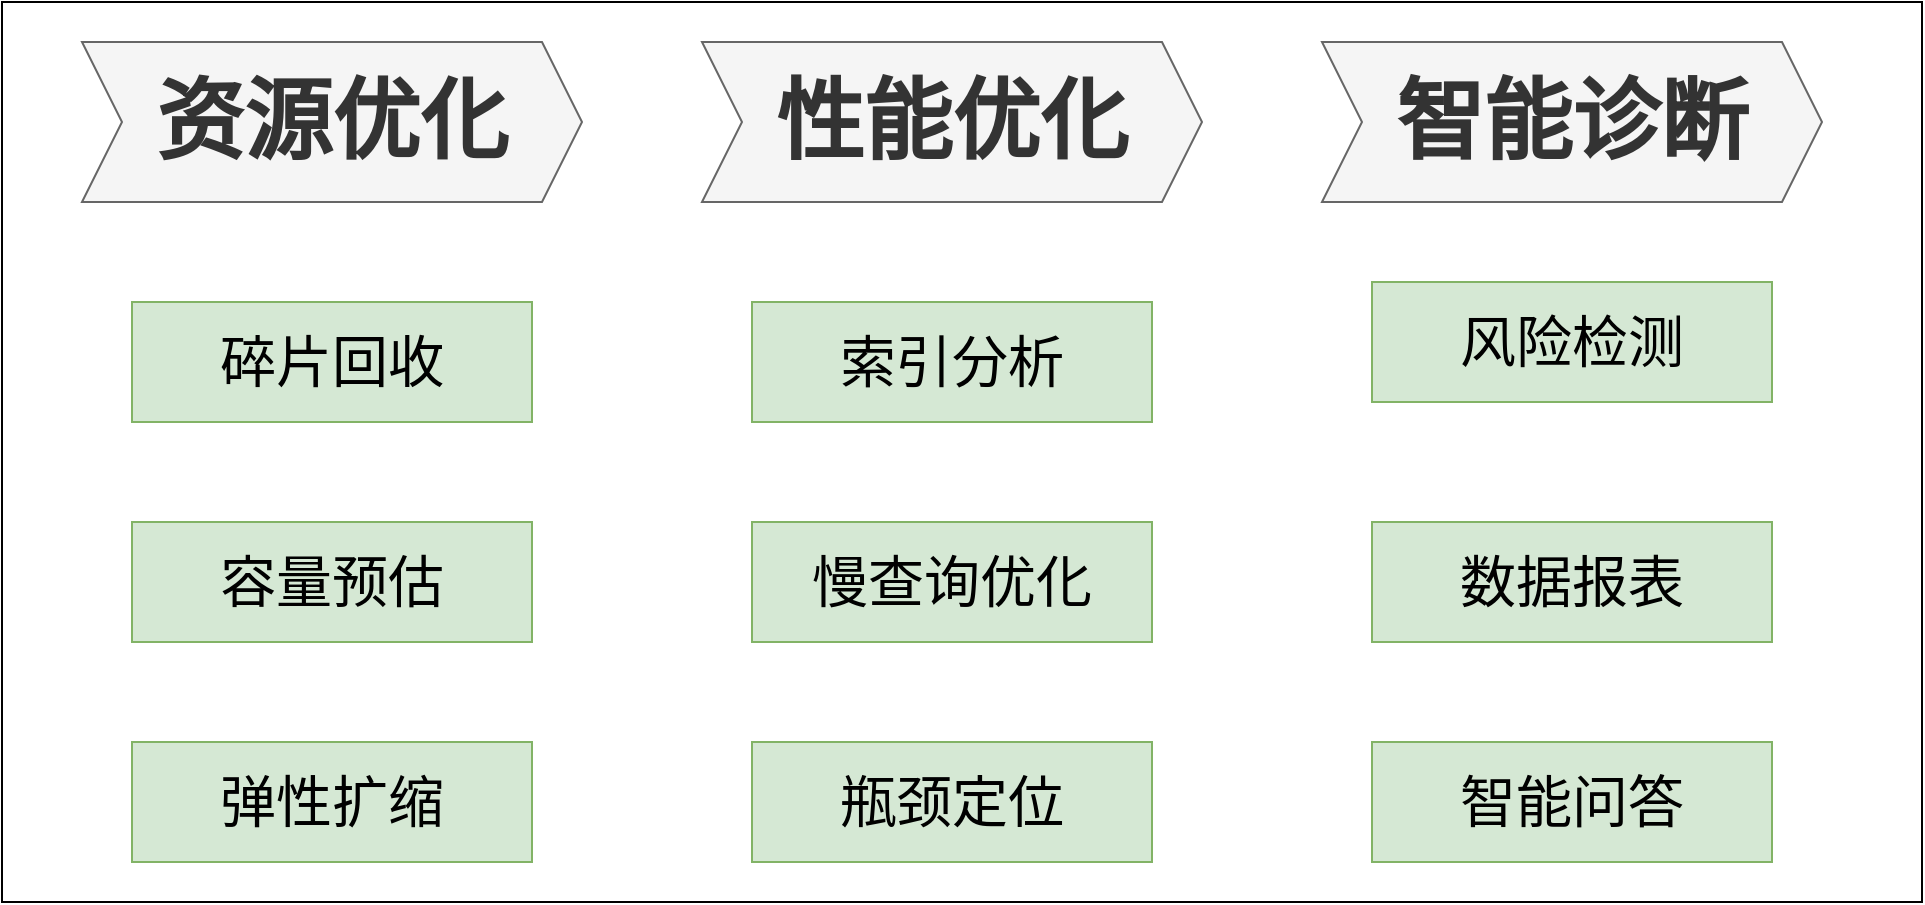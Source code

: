 <mxfile version="21.1.0" type="github">
  <diagram name="第 1 页" id="8YauCh3d26BCPGvYdzdt">
    <mxGraphModel dx="2074" dy="1105" grid="1" gridSize="10" guides="1" tooltips="1" connect="1" arrows="1" fold="1" page="1" pageScale="1" pageWidth="1169" pageHeight="827" math="0" shadow="0">
      <root>
        <mxCell id="0" />
        <mxCell id="1" parent="0" />
        <mxCell id="plDpAMRoQ-jmALGJyyTN-14" value="" style="rounded=0;whiteSpace=wrap;html=1;" vertex="1" parent="1">
          <mxGeometry x="50" y="20" width="960" height="450" as="geometry" />
        </mxCell>
        <mxCell id="plDpAMRoQ-jmALGJyyTN-2" value="&lt;b style=&quot;border-color: var(--border-color);&quot;&gt;&lt;font style=&quot;border-color: var(--border-color); font-size: 44px;&quot;&gt;资源优化&lt;/font&gt;&lt;/b&gt;" style="shape=step;perimeter=stepPerimeter;whiteSpace=wrap;html=1;fixedSize=1;fillColor=#f5f5f5;fontColor=#333333;strokeColor=#666666;" vertex="1" parent="1">
          <mxGeometry x="90" y="40" width="250" height="80" as="geometry" />
        </mxCell>
        <mxCell id="plDpAMRoQ-jmALGJyyTN-3" value="&lt;b style=&quot;border-color: var(--border-color);&quot;&gt;&lt;font style=&quot;border-color: var(--border-color); font-size: 44px;&quot;&gt;性能优化&lt;/font&gt;&lt;/b&gt;" style="shape=step;perimeter=stepPerimeter;whiteSpace=wrap;html=1;fixedSize=1;fillColor=#f5f5f5;fontColor=#333333;strokeColor=#666666;" vertex="1" parent="1">
          <mxGeometry x="400" y="40" width="250" height="80" as="geometry" />
        </mxCell>
        <mxCell id="plDpAMRoQ-jmALGJyyTN-4" value="&lt;span style=&quot;font-size: 44px;&quot;&gt;&lt;b&gt;智能诊断&lt;/b&gt;&lt;/span&gt;" style="shape=step;perimeter=stepPerimeter;whiteSpace=wrap;html=1;fixedSize=1;fillColor=#f5f5f5;fontColor=#333333;strokeColor=#666666;" vertex="1" parent="1">
          <mxGeometry x="710" y="40" width="250" height="80" as="geometry" />
        </mxCell>
        <mxCell id="plDpAMRoQ-jmALGJyyTN-5" value="&lt;span style=&quot;font-size: 28px;&quot;&gt;风险检测&lt;/span&gt;" style="rounded=0;whiteSpace=wrap;html=1;fillColor=#d5e8d4;strokeColor=#82b366;" vertex="1" parent="1">
          <mxGeometry x="735" y="160" width="200" height="60" as="geometry" />
        </mxCell>
        <mxCell id="plDpAMRoQ-jmALGJyyTN-6" value="&lt;span style=&quot;font-size: 28px;&quot;&gt;数据报表&lt;/span&gt;" style="rounded=0;whiteSpace=wrap;html=1;fillColor=#d5e8d4;strokeColor=#82b366;" vertex="1" parent="1">
          <mxGeometry x="735" y="280" width="200" height="60" as="geometry" />
        </mxCell>
        <mxCell id="plDpAMRoQ-jmALGJyyTN-7" value="&lt;span style=&quot;font-size: 28px;&quot;&gt;碎片回收&lt;/span&gt;" style="rounded=0;whiteSpace=wrap;html=1;fillColor=#d5e8d4;strokeColor=#82b366;" vertex="1" parent="1">
          <mxGeometry x="115" y="170" width="200" height="60" as="geometry" />
        </mxCell>
        <mxCell id="plDpAMRoQ-jmALGJyyTN-8" value="&lt;span style=&quot;font-size: 28px;&quot;&gt;容量预估&lt;/span&gt;" style="rounded=0;whiteSpace=wrap;html=1;fillColor=#d5e8d4;strokeColor=#82b366;" vertex="1" parent="1">
          <mxGeometry x="115" y="280" width="200" height="60" as="geometry" />
        </mxCell>
        <mxCell id="plDpAMRoQ-jmALGJyyTN-9" value="&lt;span style=&quot;font-size: 28px;&quot;&gt;索引分析&lt;/span&gt;" style="rounded=0;whiteSpace=wrap;html=1;fillColor=#d5e8d4;strokeColor=#82b366;" vertex="1" parent="1">
          <mxGeometry x="425" y="170" width="200" height="60" as="geometry" />
        </mxCell>
        <mxCell id="plDpAMRoQ-jmALGJyyTN-10" value="&lt;span style=&quot;font-size: 28px;&quot;&gt;慢查询优化&lt;/span&gt;" style="rounded=0;whiteSpace=wrap;html=1;fillColor=#d5e8d4;strokeColor=#82b366;" vertex="1" parent="1">
          <mxGeometry x="425" y="280" width="200" height="60" as="geometry" />
        </mxCell>
        <mxCell id="plDpAMRoQ-jmALGJyyTN-11" value="&lt;span style=&quot;font-size: 28px;&quot;&gt;弹性扩缩&lt;/span&gt;" style="rounded=0;whiteSpace=wrap;html=1;fillColor=#d5e8d4;strokeColor=#82b366;" vertex="1" parent="1">
          <mxGeometry x="115" y="390" width="200" height="60" as="geometry" />
        </mxCell>
        <mxCell id="plDpAMRoQ-jmALGJyyTN-12" value="&lt;span style=&quot;font-size: 28px;&quot;&gt;瓶颈定位&lt;/span&gt;" style="rounded=0;whiteSpace=wrap;html=1;fillColor=#d5e8d4;strokeColor=#82b366;" vertex="1" parent="1">
          <mxGeometry x="425" y="390" width="200" height="60" as="geometry" />
        </mxCell>
        <mxCell id="plDpAMRoQ-jmALGJyyTN-13" value="&lt;span style=&quot;font-size: 28px;&quot;&gt;智能问答&lt;/span&gt;" style="rounded=0;whiteSpace=wrap;html=1;fillColor=#d5e8d4;strokeColor=#82b366;" vertex="1" parent="1">
          <mxGeometry x="735" y="390" width="200" height="60" as="geometry" />
        </mxCell>
      </root>
    </mxGraphModel>
  </diagram>
</mxfile>
